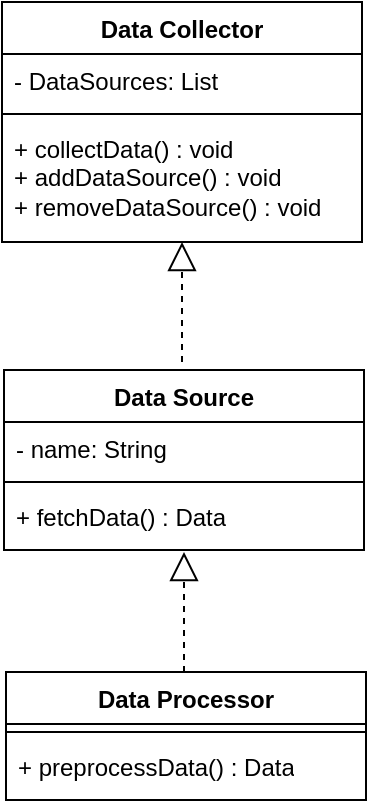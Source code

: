 <mxfile version="21.3.5" type="github">
  <diagram id="C5RBs43oDa-KdzZeNtuy" name="Page-1">
    <mxGraphModel dx="998" dy="539" grid="1" gridSize="10" guides="1" tooltips="1" connect="1" arrows="1" fold="1" page="1" pageScale="1" pageWidth="827" pageHeight="1169" math="0" shadow="0">
      <root>
        <mxCell id="WIyWlLk6GJQsqaUBKTNV-0" />
        <mxCell id="WIyWlLk6GJQsqaUBKTNV-1" parent="WIyWlLk6GJQsqaUBKTNV-0" />
        <mxCell id="bUJONa-P3aqPYyuJV2xs-4" value="Data Collector" style="swimlane;fontStyle=1;align=center;verticalAlign=top;childLayout=stackLayout;horizontal=1;startSize=26;horizontalStack=0;resizeParent=1;resizeParentMax=0;resizeLast=0;collapsible=1;marginBottom=0;whiteSpace=wrap;html=1;" vertex="1" parent="WIyWlLk6GJQsqaUBKTNV-1">
          <mxGeometry x="229" y="190" width="180" height="120" as="geometry" />
        </mxCell>
        <mxCell id="bUJONa-P3aqPYyuJV2xs-5" value="- DataSources: List" style="text;strokeColor=none;fillColor=none;align=left;verticalAlign=top;spacingLeft=4;spacingRight=4;overflow=hidden;rotatable=0;points=[[0,0.5],[1,0.5]];portConstraint=eastwest;whiteSpace=wrap;html=1;" vertex="1" parent="bUJONa-P3aqPYyuJV2xs-4">
          <mxGeometry y="26" width="180" height="26" as="geometry" />
        </mxCell>
        <mxCell id="bUJONa-P3aqPYyuJV2xs-6" value="" style="line;strokeWidth=1;fillColor=none;align=left;verticalAlign=middle;spacingTop=-1;spacingLeft=3;spacingRight=3;rotatable=0;labelPosition=right;points=[];portConstraint=eastwest;strokeColor=inherit;" vertex="1" parent="bUJONa-P3aqPYyuJV2xs-4">
          <mxGeometry y="52" width="180" height="8" as="geometry" />
        </mxCell>
        <mxCell id="bUJONa-P3aqPYyuJV2xs-7" value="+ collectData() : void&lt;br&gt;+ addDataSource() : void&lt;br&gt;+ removeDataSource() : void" style="text;strokeColor=none;fillColor=none;align=left;verticalAlign=top;spacingLeft=4;spacingRight=4;overflow=hidden;rotatable=0;points=[[0,0.5],[1,0.5]];portConstraint=eastwest;whiteSpace=wrap;html=1;" vertex="1" parent="bUJONa-P3aqPYyuJV2xs-4">
          <mxGeometry y="60" width="180" height="60" as="geometry" />
        </mxCell>
        <mxCell id="bUJONa-P3aqPYyuJV2xs-9" value="Data Source" style="swimlane;fontStyle=1;align=center;verticalAlign=top;childLayout=stackLayout;horizontal=1;startSize=26;horizontalStack=0;resizeParent=1;resizeParentMax=0;resizeLast=0;collapsible=1;marginBottom=0;whiteSpace=wrap;html=1;" vertex="1" parent="WIyWlLk6GJQsqaUBKTNV-1">
          <mxGeometry x="230" y="374" width="180" height="90" as="geometry" />
        </mxCell>
        <mxCell id="bUJONa-P3aqPYyuJV2xs-10" value="- name: String" style="text;strokeColor=none;fillColor=none;align=left;verticalAlign=top;spacingLeft=4;spacingRight=4;overflow=hidden;rotatable=0;points=[[0,0.5],[1,0.5]];portConstraint=eastwest;whiteSpace=wrap;html=1;" vertex="1" parent="bUJONa-P3aqPYyuJV2xs-9">
          <mxGeometry y="26" width="180" height="26" as="geometry" />
        </mxCell>
        <mxCell id="bUJONa-P3aqPYyuJV2xs-11" value="" style="line;strokeWidth=1;fillColor=none;align=left;verticalAlign=middle;spacingTop=-1;spacingLeft=3;spacingRight=3;rotatable=0;labelPosition=right;points=[];portConstraint=eastwest;strokeColor=inherit;" vertex="1" parent="bUJONa-P3aqPYyuJV2xs-9">
          <mxGeometry y="52" width="180" height="8" as="geometry" />
        </mxCell>
        <mxCell id="bUJONa-P3aqPYyuJV2xs-12" value="+ fetchData() : Data" style="text;strokeColor=none;fillColor=none;align=left;verticalAlign=top;spacingLeft=4;spacingRight=4;overflow=hidden;rotatable=0;points=[[0,0.5],[1,0.5]];portConstraint=eastwest;whiteSpace=wrap;html=1;" vertex="1" parent="bUJONa-P3aqPYyuJV2xs-9">
          <mxGeometry y="60" width="180" height="30" as="geometry" />
        </mxCell>
        <mxCell id="bUJONa-P3aqPYyuJV2xs-13" value="Data Processor" style="swimlane;fontStyle=1;align=center;verticalAlign=top;childLayout=stackLayout;horizontal=1;startSize=26;horizontalStack=0;resizeParent=1;resizeParentMax=0;resizeLast=0;collapsible=1;marginBottom=0;whiteSpace=wrap;html=1;" vertex="1" parent="WIyWlLk6GJQsqaUBKTNV-1">
          <mxGeometry x="231" y="525" width="180" height="64" as="geometry" />
        </mxCell>
        <mxCell id="bUJONa-P3aqPYyuJV2xs-15" value="" style="line;strokeWidth=1;fillColor=none;align=left;verticalAlign=middle;spacingTop=-1;spacingLeft=3;spacingRight=3;rotatable=0;labelPosition=right;points=[];portConstraint=eastwest;strokeColor=inherit;" vertex="1" parent="bUJONa-P3aqPYyuJV2xs-13">
          <mxGeometry y="26" width="180" height="8" as="geometry" />
        </mxCell>
        <mxCell id="bUJONa-P3aqPYyuJV2xs-16" value="+ preprocessData() : Data" style="text;strokeColor=none;fillColor=none;align=left;verticalAlign=top;spacingLeft=4;spacingRight=4;overflow=hidden;rotatable=0;points=[[0,0.5],[1,0.5]];portConstraint=eastwest;whiteSpace=wrap;html=1;" vertex="1" parent="bUJONa-P3aqPYyuJV2xs-13">
          <mxGeometry y="34" width="180" height="30" as="geometry" />
        </mxCell>
        <mxCell id="bUJONa-P3aqPYyuJV2xs-19" value="" style="endArrow=block;dashed=1;endFill=0;endSize=12;html=1;rounded=0;" edge="1" parent="WIyWlLk6GJQsqaUBKTNV-1">
          <mxGeometry width="160" relative="1" as="geometry">
            <mxPoint x="319" y="370" as="sourcePoint" />
            <mxPoint x="319" y="310" as="targetPoint" />
          </mxGeometry>
        </mxCell>
        <mxCell id="bUJONa-P3aqPYyuJV2xs-20" value="" style="endArrow=block;dashed=1;endFill=0;endSize=12;html=1;rounded=0;" edge="1" parent="WIyWlLk6GJQsqaUBKTNV-1">
          <mxGeometry width="160" relative="1" as="geometry">
            <mxPoint x="320" y="525" as="sourcePoint" />
            <mxPoint x="320" y="465" as="targetPoint" />
          </mxGeometry>
        </mxCell>
      </root>
    </mxGraphModel>
  </diagram>
</mxfile>

